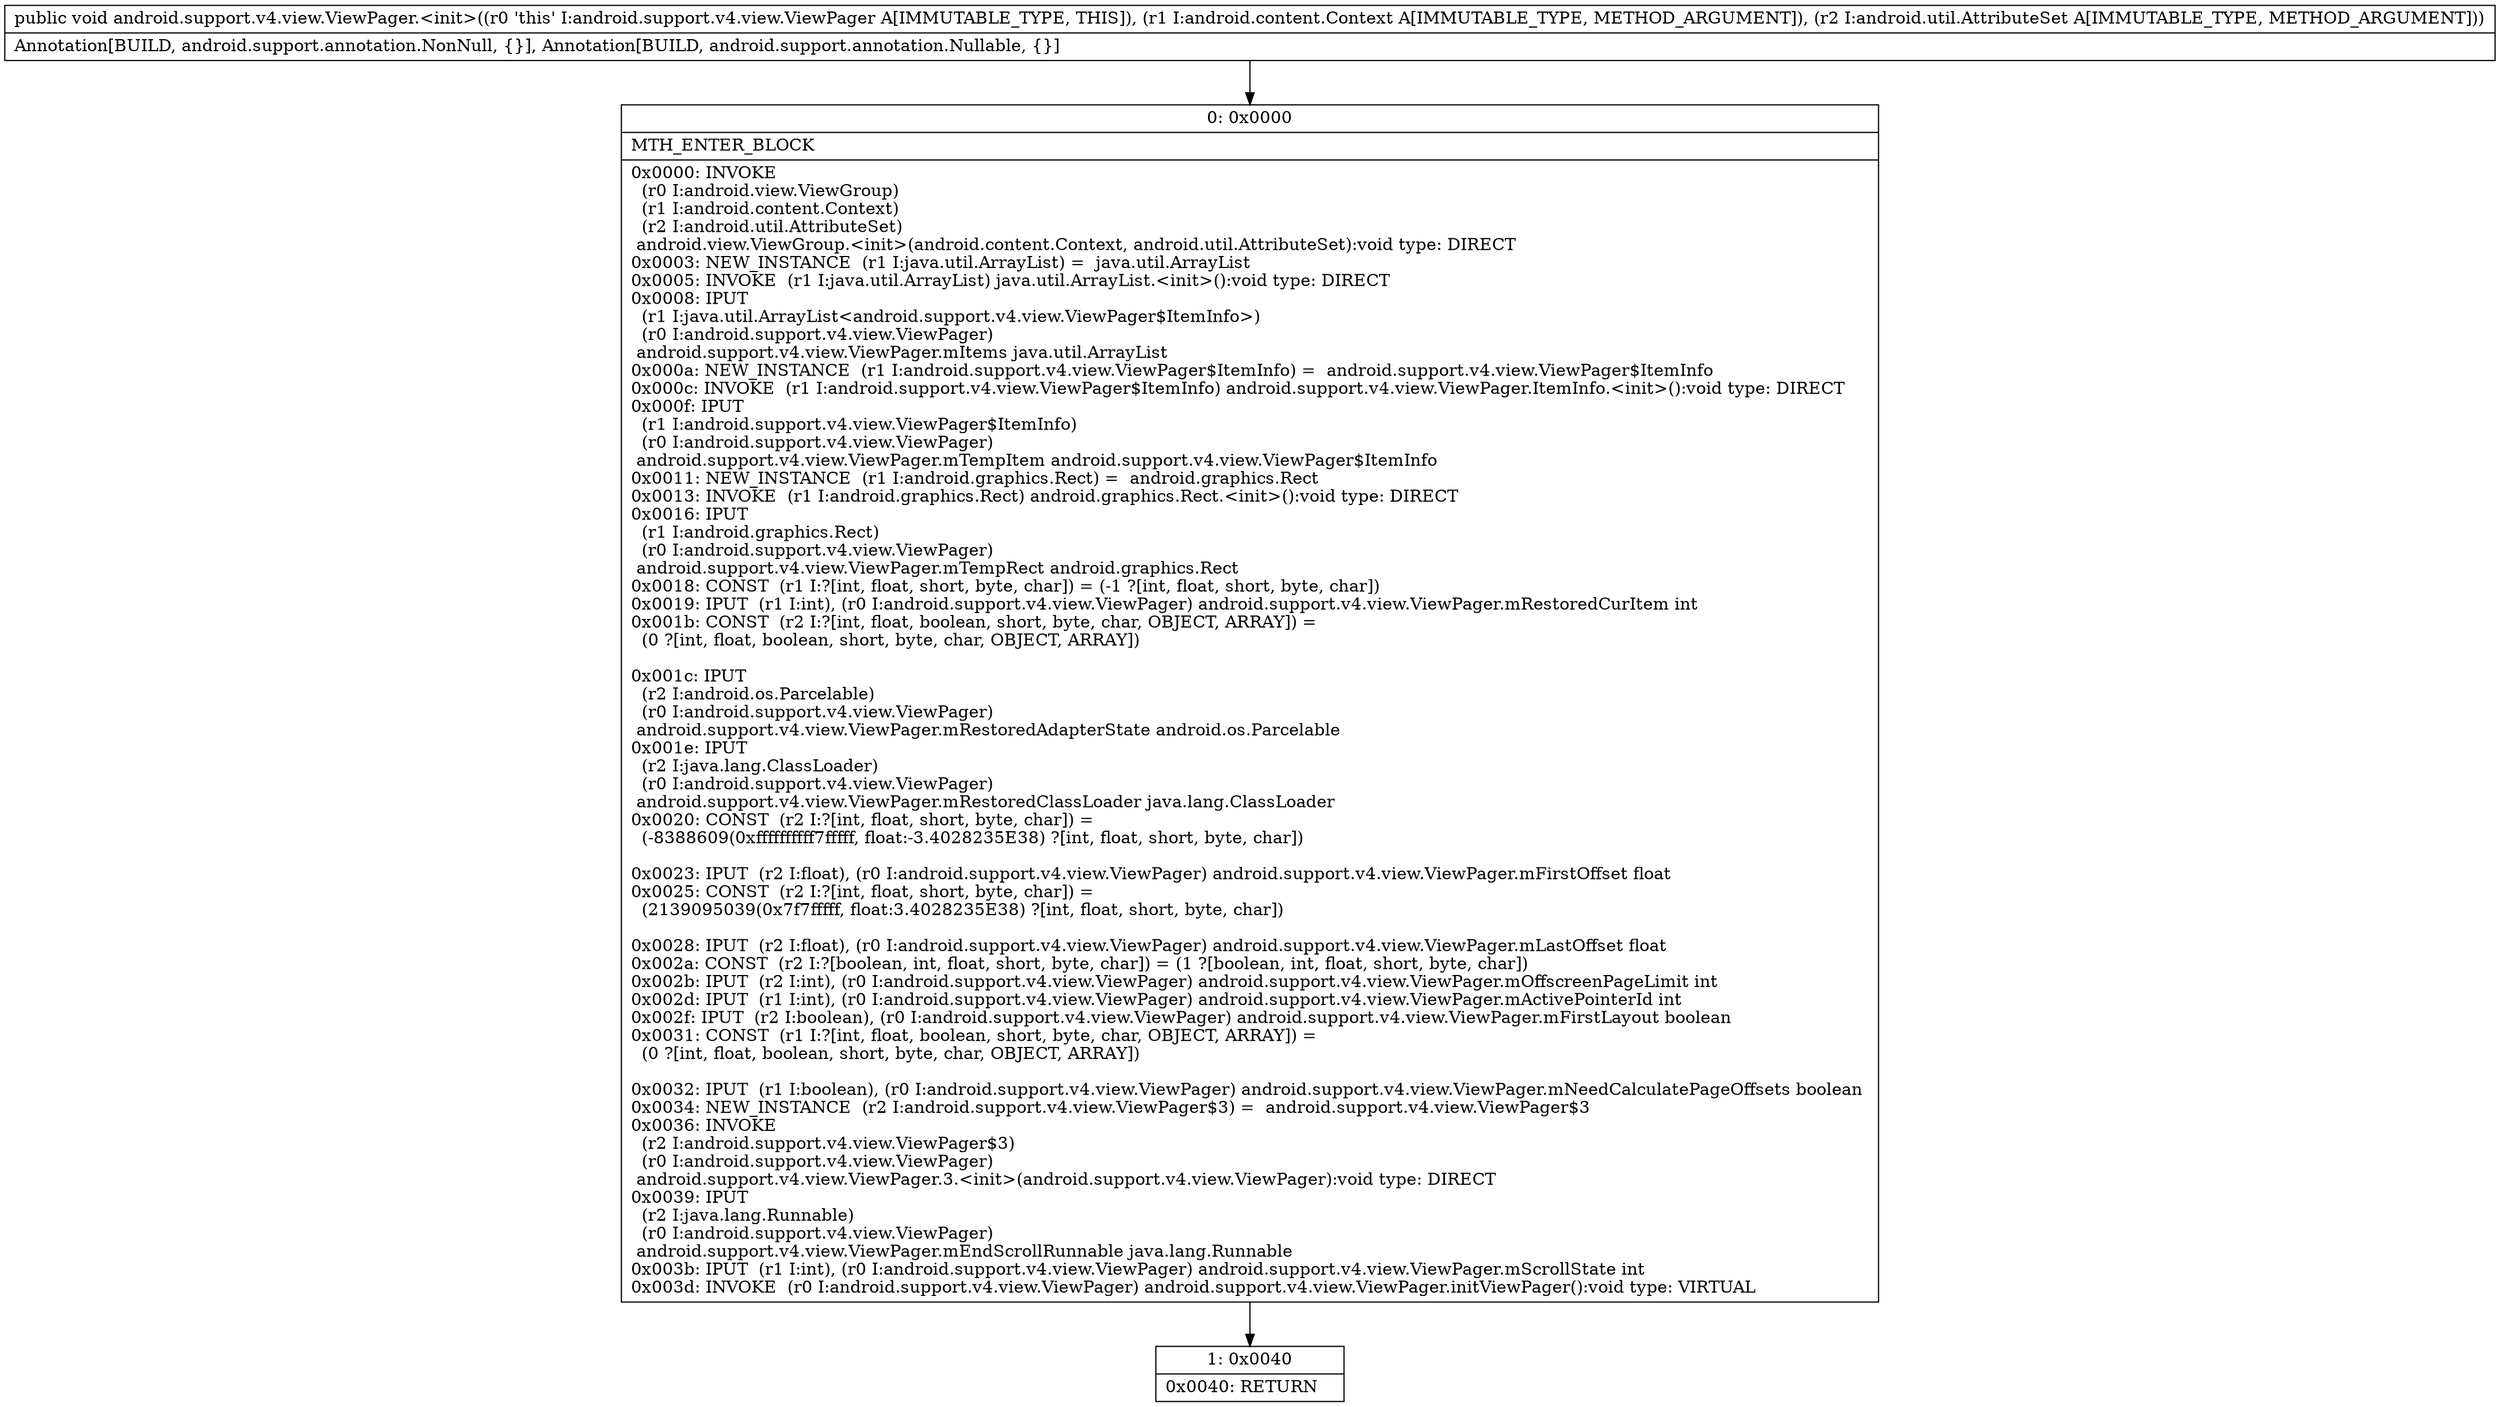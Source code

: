 digraph "CFG forandroid.support.v4.view.ViewPager.\<init\>(Landroid\/content\/Context;Landroid\/util\/AttributeSet;)V" {
Node_0 [shape=record,label="{0\:\ 0x0000|MTH_ENTER_BLOCK\l|0x0000: INVOKE  \l  (r0 I:android.view.ViewGroup)\l  (r1 I:android.content.Context)\l  (r2 I:android.util.AttributeSet)\l android.view.ViewGroup.\<init\>(android.content.Context, android.util.AttributeSet):void type: DIRECT \l0x0003: NEW_INSTANCE  (r1 I:java.util.ArrayList) =  java.util.ArrayList \l0x0005: INVOKE  (r1 I:java.util.ArrayList) java.util.ArrayList.\<init\>():void type: DIRECT \l0x0008: IPUT  \l  (r1 I:java.util.ArrayList\<android.support.v4.view.ViewPager$ItemInfo\>)\l  (r0 I:android.support.v4.view.ViewPager)\l android.support.v4.view.ViewPager.mItems java.util.ArrayList \l0x000a: NEW_INSTANCE  (r1 I:android.support.v4.view.ViewPager$ItemInfo) =  android.support.v4.view.ViewPager$ItemInfo \l0x000c: INVOKE  (r1 I:android.support.v4.view.ViewPager$ItemInfo) android.support.v4.view.ViewPager.ItemInfo.\<init\>():void type: DIRECT \l0x000f: IPUT  \l  (r1 I:android.support.v4.view.ViewPager$ItemInfo)\l  (r0 I:android.support.v4.view.ViewPager)\l android.support.v4.view.ViewPager.mTempItem android.support.v4.view.ViewPager$ItemInfo \l0x0011: NEW_INSTANCE  (r1 I:android.graphics.Rect) =  android.graphics.Rect \l0x0013: INVOKE  (r1 I:android.graphics.Rect) android.graphics.Rect.\<init\>():void type: DIRECT \l0x0016: IPUT  \l  (r1 I:android.graphics.Rect)\l  (r0 I:android.support.v4.view.ViewPager)\l android.support.v4.view.ViewPager.mTempRect android.graphics.Rect \l0x0018: CONST  (r1 I:?[int, float, short, byte, char]) = (\-1 ?[int, float, short, byte, char]) \l0x0019: IPUT  (r1 I:int), (r0 I:android.support.v4.view.ViewPager) android.support.v4.view.ViewPager.mRestoredCurItem int \l0x001b: CONST  (r2 I:?[int, float, boolean, short, byte, char, OBJECT, ARRAY]) = \l  (0 ?[int, float, boolean, short, byte, char, OBJECT, ARRAY])\l \l0x001c: IPUT  \l  (r2 I:android.os.Parcelable)\l  (r0 I:android.support.v4.view.ViewPager)\l android.support.v4.view.ViewPager.mRestoredAdapterState android.os.Parcelable \l0x001e: IPUT  \l  (r2 I:java.lang.ClassLoader)\l  (r0 I:android.support.v4.view.ViewPager)\l android.support.v4.view.ViewPager.mRestoredClassLoader java.lang.ClassLoader \l0x0020: CONST  (r2 I:?[int, float, short, byte, char]) = \l  (\-8388609(0xffffffffff7fffff, float:\-3.4028235E38) ?[int, float, short, byte, char])\l \l0x0023: IPUT  (r2 I:float), (r0 I:android.support.v4.view.ViewPager) android.support.v4.view.ViewPager.mFirstOffset float \l0x0025: CONST  (r2 I:?[int, float, short, byte, char]) = \l  (2139095039(0x7f7fffff, float:3.4028235E38) ?[int, float, short, byte, char])\l \l0x0028: IPUT  (r2 I:float), (r0 I:android.support.v4.view.ViewPager) android.support.v4.view.ViewPager.mLastOffset float \l0x002a: CONST  (r2 I:?[boolean, int, float, short, byte, char]) = (1 ?[boolean, int, float, short, byte, char]) \l0x002b: IPUT  (r2 I:int), (r0 I:android.support.v4.view.ViewPager) android.support.v4.view.ViewPager.mOffscreenPageLimit int \l0x002d: IPUT  (r1 I:int), (r0 I:android.support.v4.view.ViewPager) android.support.v4.view.ViewPager.mActivePointerId int \l0x002f: IPUT  (r2 I:boolean), (r0 I:android.support.v4.view.ViewPager) android.support.v4.view.ViewPager.mFirstLayout boolean \l0x0031: CONST  (r1 I:?[int, float, boolean, short, byte, char, OBJECT, ARRAY]) = \l  (0 ?[int, float, boolean, short, byte, char, OBJECT, ARRAY])\l \l0x0032: IPUT  (r1 I:boolean), (r0 I:android.support.v4.view.ViewPager) android.support.v4.view.ViewPager.mNeedCalculatePageOffsets boolean \l0x0034: NEW_INSTANCE  (r2 I:android.support.v4.view.ViewPager$3) =  android.support.v4.view.ViewPager$3 \l0x0036: INVOKE  \l  (r2 I:android.support.v4.view.ViewPager$3)\l  (r0 I:android.support.v4.view.ViewPager)\l android.support.v4.view.ViewPager.3.\<init\>(android.support.v4.view.ViewPager):void type: DIRECT \l0x0039: IPUT  \l  (r2 I:java.lang.Runnable)\l  (r0 I:android.support.v4.view.ViewPager)\l android.support.v4.view.ViewPager.mEndScrollRunnable java.lang.Runnable \l0x003b: IPUT  (r1 I:int), (r0 I:android.support.v4.view.ViewPager) android.support.v4.view.ViewPager.mScrollState int \l0x003d: INVOKE  (r0 I:android.support.v4.view.ViewPager) android.support.v4.view.ViewPager.initViewPager():void type: VIRTUAL \l}"];
Node_1 [shape=record,label="{1\:\ 0x0040|0x0040: RETURN   \l}"];
MethodNode[shape=record,label="{public void android.support.v4.view.ViewPager.\<init\>((r0 'this' I:android.support.v4.view.ViewPager A[IMMUTABLE_TYPE, THIS]), (r1 I:android.content.Context A[IMMUTABLE_TYPE, METHOD_ARGUMENT]), (r2 I:android.util.AttributeSet A[IMMUTABLE_TYPE, METHOD_ARGUMENT]))  | Annotation[BUILD, android.support.annotation.NonNull, \{\}], Annotation[BUILD, android.support.annotation.Nullable, \{\}]\l}"];
MethodNode -> Node_0;
Node_0 -> Node_1;
}

